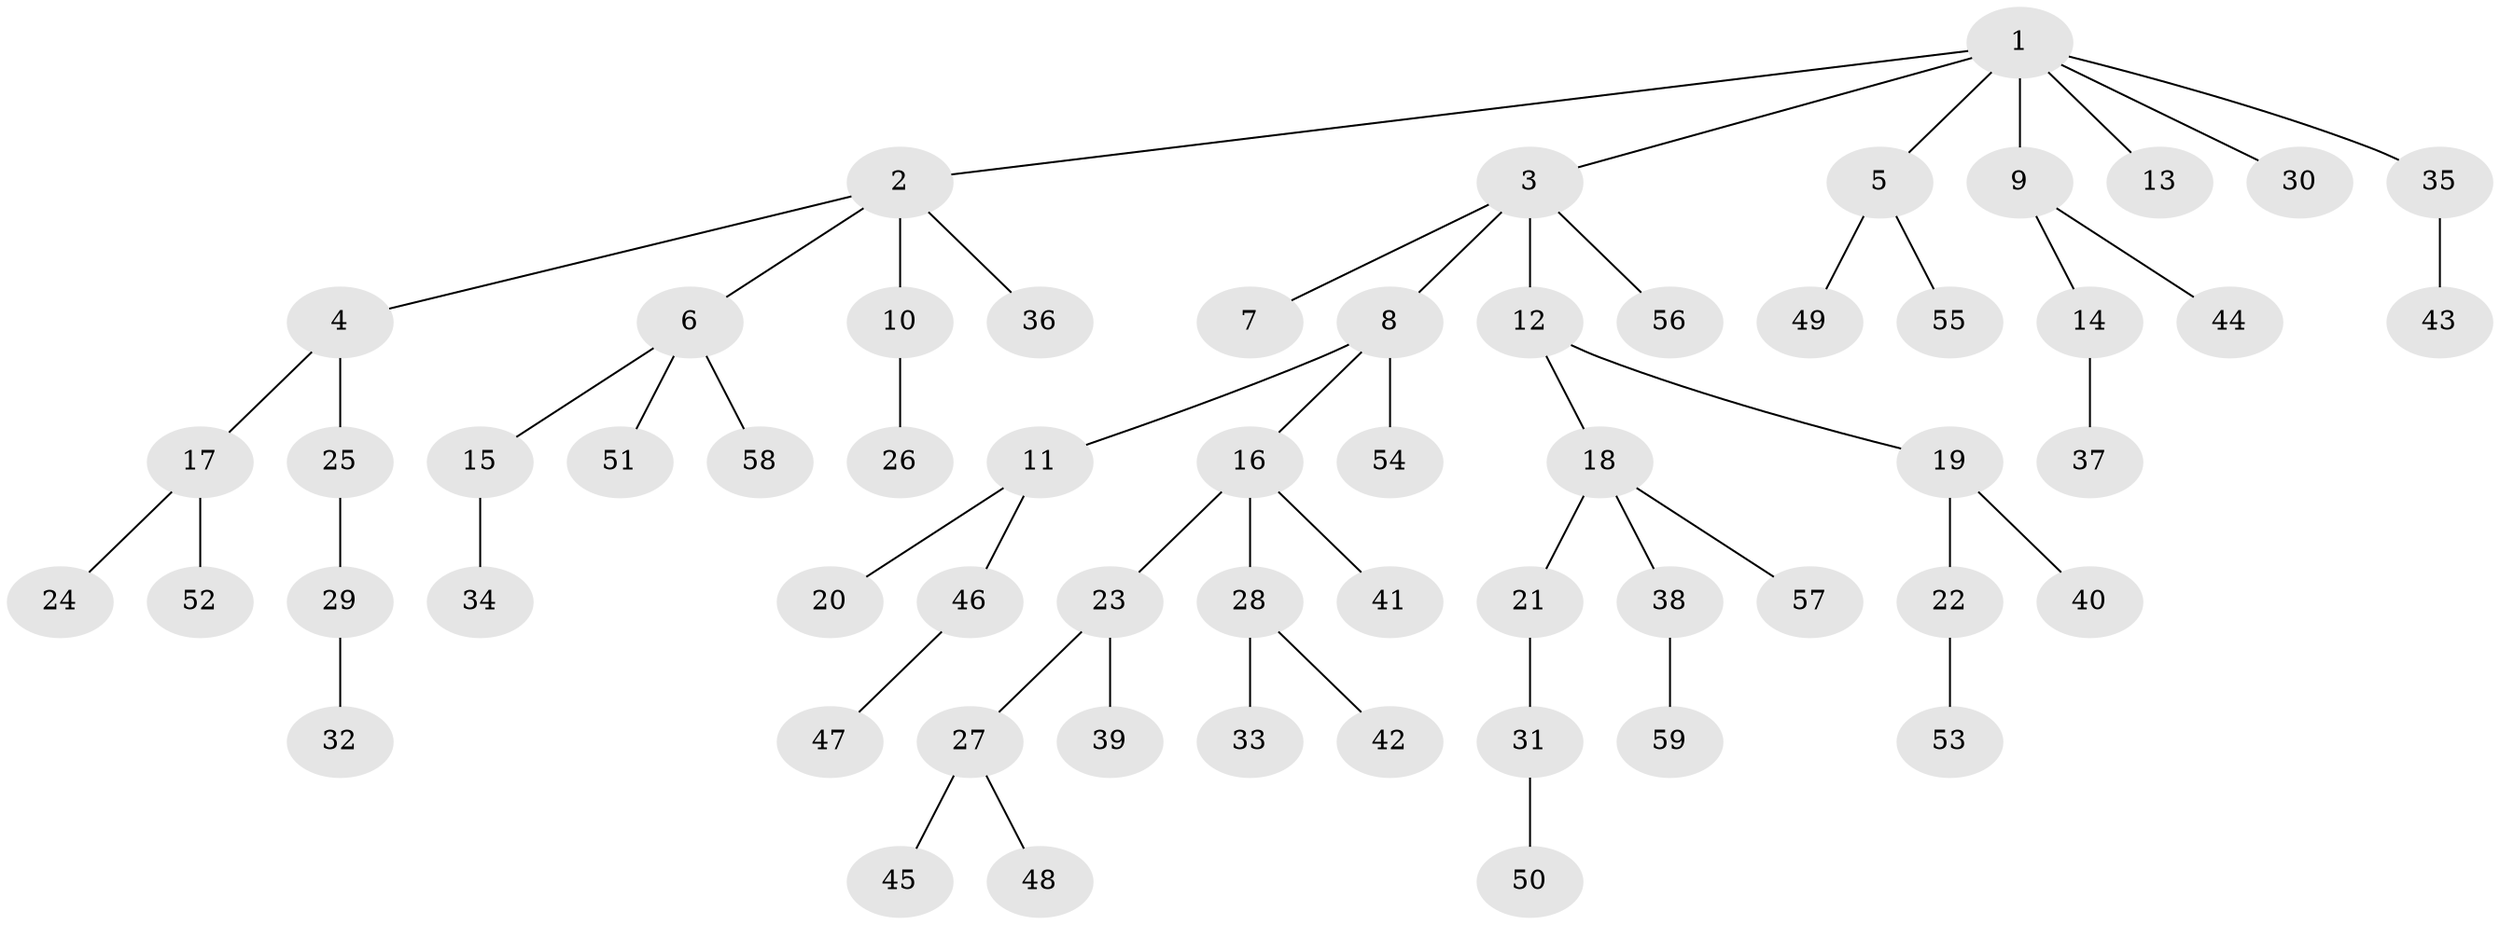 // coarse degree distribution, {5: 0.041666666666666664, 3: 0.20833333333333334, 2: 0.3333333333333333, 1: 0.4166666666666667}
// Generated by graph-tools (version 1.1) at 2025/51/03/04/25 22:51:57]
// undirected, 59 vertices, 58 edges
graph export_dot {
  node [color=gray90,style=filled];
  1;
  2;
  3;
  4;
  5;
  6;
  7;
  8;
  9;
  10;
  11;
  12;
  13;
  14;
  15;
  16;
  17;
  18;
  19;
  20;
  21;
  22;
  23;
  24;
  25;
  26;
  27;
  28;
  29;
  30;
  31;
  32;
  33;
  34;
  35;
  36;
  37;
  38;
  39;
  40;
  41;
  42;
  43;
  44;
  45;
  46;
  47;
  48;
  49;
  50;
  51;
  52;
  53;
  54;
  55;
  56;
  57;
  58;
  59;
  1 -- 2;
  1 -- 3;
  1 -- 5;
  1 -- 9;
  1 -- 13;
  1 -- 30;
  1 -- 35;
  2 -- 4;
  2 -- 6;
  2 -- 10;
  2 -- 36;
  3 -- 7;
  3 -- 8;
  3 -- 12;
  3 -- 56;
  4 -- 17;
  4 -- 25;
  5 -- 49;
  5 -- 55;
  6 -- 15;
  6 -- 51;
  6 -- 58;
  8 -- 11;
  8 -- 16;
  8 -- 54;
  9 -- 14;
  9 -- 44;
  10 -- 26;
  11 -- 20;
  11 -- 46;
  12 -- 18;
  12 -- 19;
  14 -- 37;
  15 -- 34;
  16 -- 23;
  16 -- 28;
  16 -- 41;
  17 -- 24;
  17 -- 52;
  18 -- 21;
  18 -- 38;
  18 -- 57;
  19 -- 22;
  19 -- 40;
  21 -- 31;
  22 -- 53;
  23 -- 27;
  23 -- 39;
  25 -- 29;
  27 -- 45;
  27 -- 48;
  28 -- 33;
  28 -- 42;
  29 -- 32;
  31 -- 50;
  35 -- 43;
  38 -- 59;
  46 -- 47;
}
